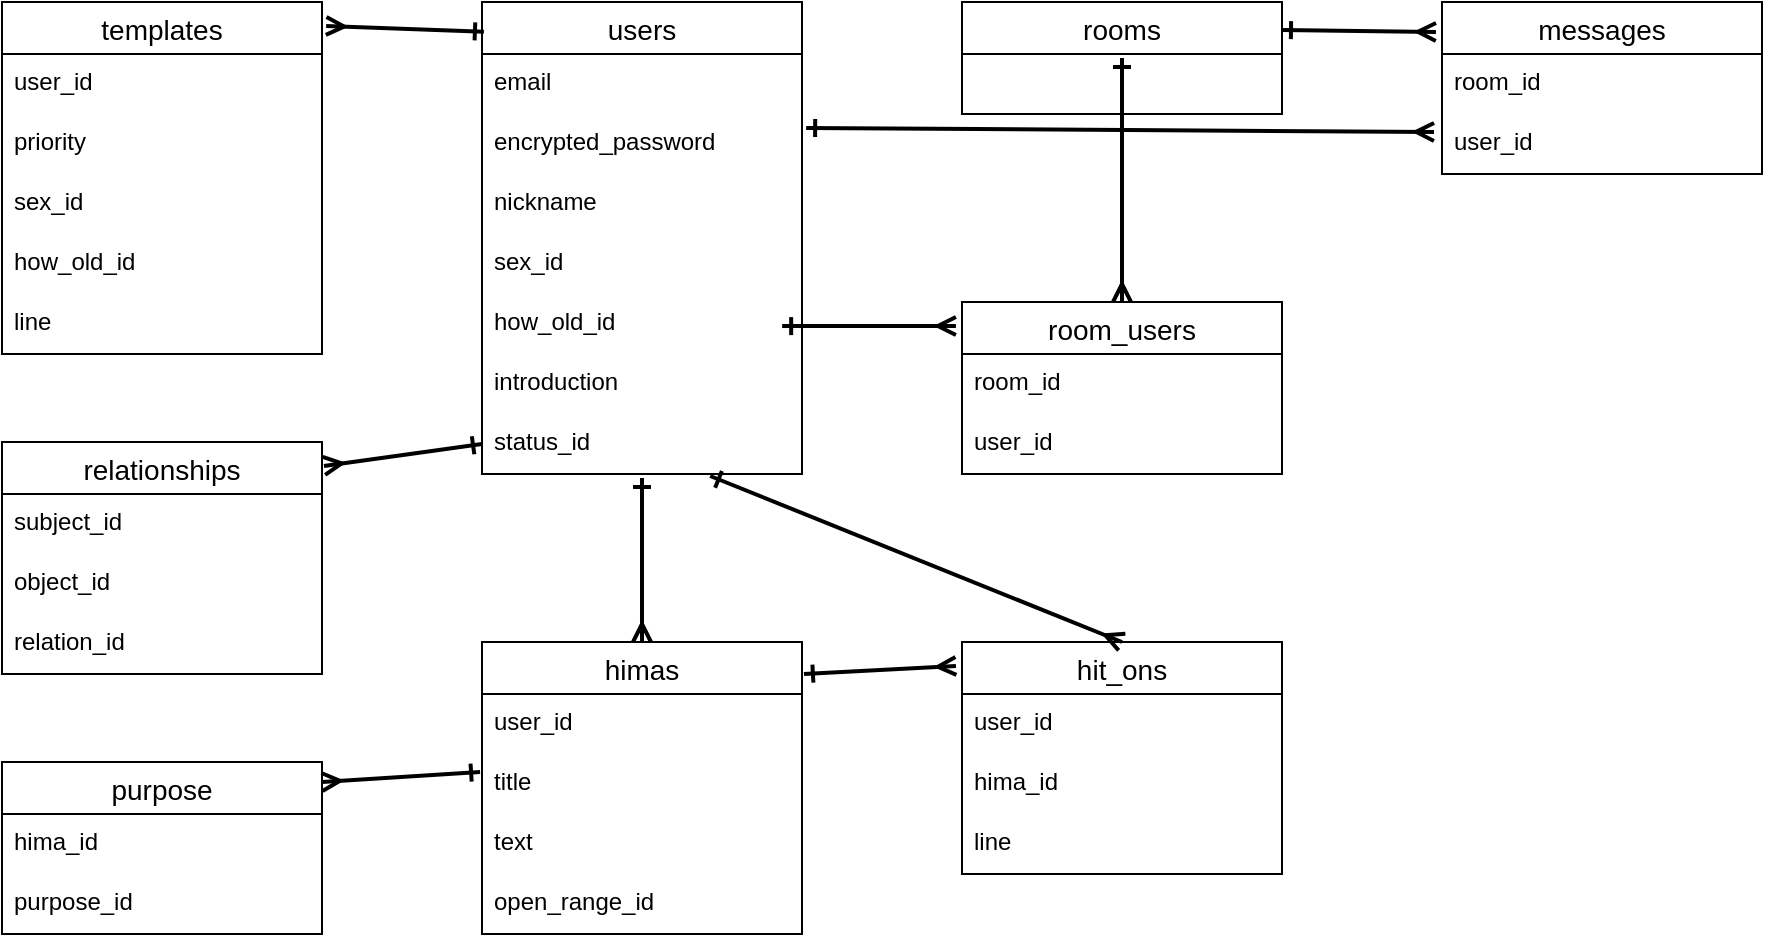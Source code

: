 <mxfile>
    <diagram id="JLEQduYHD2kOOpaasTKy" name="ページ1">
        <mxGraphModel dx="590" dy="409" grid="1" gridSize="10" guides="1" tooltips="1" connect="1" arrows="1" fold="1" page="1" pageScale="1" pageWidth="827" pageHeight="1169" math="0" shadow="0">
            <root>
                <mxCell id="0"/>
                <mxCell id="1" parent="0"/>
                <mxCell id="2" value="users" style="swimlane;fontStyle=0;childLayout=stackLayout;horizontal=1;startSize=26;horizontalStack=0;resizeParent=1;resizeParentMax=0;resizeLast=0;collapsible=1;marginBottom=0;align=center;fontSize=14;" vertex="1" parent="1">
                    <mxGeometry x="320" y="40" width="160" height="236" as="geometry"/>
                </mxCell>
                <mxCell id="3" value="email" style="text;strokeColor=none;fillColor=none;spacingLeft=4;spacingRight=4;overflow=hidden;rotatable=0;points=[[0,0.5],[1,0.5]];portConstraint=eastwest;fontSize=12;" vertex="1" parent="2">
                    <mxGeometry y="26" width="160" height="30" as="geometry"/>
                </mxCell>
                <mxCell id="4" value="encrypted_password" style="text;strokeColor=none;fillColor=none;spacingLeft=4;spacingRight=4;overflow=hidden;rotatable=0;points=[[0,0.5],[1,0.5]];portConstraint=eastwest;fontSize=12;" vertex="1" parent="2">
                    <mxGeometry y="56" width="160" height="30" as="geometry"/>
                </mxCell>
                <mxCell id="5" value="nickname" style="text;strokeColor=none;fillColor=none;spacingLeft=4;spacingRight=4;overflow=hidden;rotatable=0;points=[[0,0.5],[1,0.5]];portConstraint=eastwest;fontSize=12;" vertex="1" parent="2">
                    <mxGeometry y="86" width="160" height="30" as="geometry"/>
                </mxCell>
                <mxCell id="6" value="sex_id" style="text;strokeColor=none;fillColor=none;spacingLeft=4;spacingRight=4;overflow=hidden;rotatable=0;points=[[0,0.5],[1,0.5]];portConstraint=eastwest;fontSize=12;" vertex="1" parent="2">
                    <mxGeometry y="116" width="160" height="30" as="geometry"/>
                </mxCell>
                <mxCell id="7" value="how_old_id" style="text;strokeColor=none;fillColor=none;spacingLeft=4;spacingRight=4;overflow=hidden;rotatable=0;points=[[0,0.5],[1,0.5]];portConstraint=eastwest;fontSize=12;" vertex="1" parent="2">
                    <mxGeometry y="146" width="160" height="30" as="geometry"/>
                </mxCell>
                <mxCell id="8" value="introduction" style="text;strokeColor=none;fillColor=none;spacingLeft=4;spacingRight=4;overflow=hidden;rotatable=0;points=[[0,0.5],[1,0.5]];portConstraint=eastwest;fontSize=12;" vertex="1" parent="2">
                    <mxGeometry y="176" width="160" height="30" as="geometry"/>
                </mxCell>
                <mxCell id="35" value="status_id" style="text;strokeColor=none;fillColor=none;spacingLeft=4;spacingRight=4;overflow=hidden;rotatable=0;points=[[0,0.5],[1,0.5]];portConstraint=eastwest;fontSize=12;" vertex="1" parent="2">
                    <mxGeometry y="206" width="160" height="30" as="geometry"/>
                </mxCell>
                <mxCell id="9" value="templates" style="swimlane;fontStyle=0;childLayout=stackLayout;horizontal=1;startSize=26;horizontalStack=0;resizeParent=1;resizeParentMax=0;resizeLast=0;collapsible=1;marginBottom=0;align=center;fontSize=14;" vertex="1" parent="1">
                    <mxGeometry x="80" y="40" width="160" height="176" as="geometry"/>
                </mxCell>
                <mxCell id="10" value="user_id" style="text;strokeColor=none;fillColor=none;spacingLeft=4;spacingRight=4;overflow=hidden;rotatable=0;points=[[0,0.5],[1,0.5]];portConstraint=eastwest;fontSize=12;" vertex="1" parent="9">
                    <mxGeometry y="26" width="160" height="30" as="geometry"/>
                </mxCell>
                <mxCell id="13" value="priority" style="text;strokeColor=none;fillColor=none;spacingLeft=4;spacingRight=4;overflow=hidden;rotatable=0;points=[[0,0.5],[1,0.5]];portConstraint=eastwest;fontSize=12;" vertex="1" parent="9">
                    <mxGeometry y="56" width="160" height="30" as="geometry"/>
                </mxCell>
                <mxCell id="11" value="sex_id" style="text;strokeColor=none;fillColor=none;spacingLeft=4;spacingRight=4;overflow=hidden;rotatable=0;points=[[0,0.5],[1,0.5]];portConstraint=eastwest;fontSize=12;" vertex="1" parent="9">
                    <mxGeometry y="86" width="160" height="30" as="geometry"/>
                </mxCell>
                <mxCell id="12" value="how_old_id" style="text;strokeColor=none;fillColor=none;spacingLeft=4;spacingRight=4;overflow=hidden;rotatable=0;points=[[0,0.5],[1,0.5]];portConstraint=eastwest;fontSize=12;" vertex="1" parent="9">
                    <mxGeometry y="116" width="160" height="30" as="geometry"/>
                </mxCell>
                <mxCell id="14" value="line" style="text;strokeColor=none;fillColor=none;spacingLeft=4;spacingRight=4;overflow=hidden;rotatable=0;points=[[0,0.5],[1,0.5]];portConstraint=eastwest;fontSize=12;" vertex="1" parent="9">
                    <mxGeometry y="146" width="160" height="30" as="geometry"/>
                </mxCell>
                <mxCell id="15" value="" style="endArrow=ERone;html=1;rounded=0;entryX=0.006;entryY=0.063;entryDx=0;entryDy=0;entryPerimeter=0;exitX=1.013;exitY=0.068;exitDx=0;exitDy=0;exitPerimeter=0;strokeWidth=2;startArrow=ERmany;startFill=0;endFill=0;" edge="1" parent="1" source="9" target="2">
                    <mxGeometry relative="1" as="geometry">
                        <mxPoint x="280" y="270" as="sourcePoint"/>
                        <mxPoint x="440" y="270" as="targetPoint"/>
                    </mxGeometry>
                </mxCell>
                <mxCell id="16" value="himas" style="swimlane;fontStyle=0;childLayout=stackLayout;horizontal=1;startSize=26;horizontalStack=0;resizeParent=1;resizeParentMax=0;resizeLast=0;collapsible=1;marginBottom=0;align=center;fontSize=14;" vertex="1" parent="1">
                    <mxGeometry x="320" y="360" width="160" height="146" as="geometry"/>
                </mxCell>
                <mxCell id="17" value="user_id" style="text;strokeColor=none;fillColor=none;spacingLeft=4;spacingRight=4;overflow=hidden;rotatable=0;points=[[0,0.5],[1,0.5]];portConstraint=eastwest;fontSize=12;" vertex="1" parent="16">
                    <mxGeometry y="26" width="160" height="30" as="geometry"/>
                </mxCell>
                <mxCell id="18" value="title" style="text;strokeColor=none;fillColor=none;spacingLeft=4;spacingRight=4;overflow=hidden;rotatable=0;points=[[0,0.5],[1,0.5]];portConstraint=eastwest;fontSize=12;" vertex="1" parent="16">
                    <mxGeometry y="56" width="160" height="30" as="geometry"/>
                </mxCell>
                <mxCell id="25" value="text" style="text;strokeColor=none;fillColor=none;spacingLeft=4;spacingRight=4;overflow=hidden;rotatable=0;points=[[0,0.5],[1,0.5]];portConstraint=eastwest;fontSize=12;" vertex="1" parent="16">
                    <mxGeometry y="86" width="160" height="30" as="geometry"/>
                </mxCell>
                <mxCell id="19" value="open_range_id" style="text;strokeColor=none;fillColor=none;spacingLeft=4;spacingRight=4;overflow=hidden;rotatable=0;points=[[0,0.5],[1,0.5]];portConstraint=eastwest;fontSize=12;" vertex="1" parent="16">
                    <mxGeometry y="116" width="160" height="30" as="geometry"/>
                </mxCell>
                <mxCell id="20" value="purpose" style="swimlane;fontStyle=0;childLayout=stackLayout;horizontal=1;startSize=26;horizontalStack=0;resizeParent=1;resizeParentMax=0;resizeLast=0;collapsible=1;marginBottom=0;align=center;fontSize=14;" vertex="1" parent="1">
                    <mxGeometry x="80" y="420" width="160" height="86" as="geometry"/>
                </mxCell>
                <mxCell id="21" value="hima_id" style="text;strokeColor=none;fillColor=none;spacingLeft=4;spacingRight=4;overflow=hidden;rotatable=0;points=[[0,0.5],[1,0.5]];portConstraint=eastwest;fontSize=12;" vertex="1" parent="20">
                    <mxGeometry y="26" width="160" height="30" as="geometry"/>
                </mxCell>
                <mxCell id="22" value="purpose_id" style="text;strokeColor=none;fillColor=none;spacingLeft=4;spacingRight=4;overflow=hidden;rotatable=0;points=[[0,0.5],[1,0.5]];portConstraint=eastwest;fontSize=12;" vertex="1" parent="20">
                    <mxGeometry y="56" width="160" height="30" as="geometry"/>
                </mxCell>
                <mxCell id="24" value="" style="endArrow=ERone;html=1;rounded=0;strokeWidth=2;exitX=1;exitY=0.116;exitDx=0;exitDy=0;exitPerimeter=0;entryX=-0.006;entryY=0.3;entryDx=0;entryDy=0;startArrow=ERmany;startFill=0;endFill=0;entryPerimeter=0;" edge="1" parent="1" source="20" target="18">
                    <mxGeometry relative="1" as="geometry">
                        <mxPoint x="250" y="310" as="sourcePoint"/>
                        <mxPoint x="410" y="310" as="targetPoint"/>
                    </mxGeometry>
                </mxCell>
                <mxCell id="26" value="hit_ons" style="swimlane;fontStyle=0;childLayout=stackLayout;horizontal=1;startSize=26;horizontalStack=0;resizeParent=1;resizeParentMax=0;resizeLast=0;collapsible=1;marginBottom=0;align=center;fontSize=14;" vertex="1" parent="1">
                    <mxGeometry x="560" y="360" width="160" height="116" as="geometry"/>
                </mxCell>
                <mxCell id="27" value="user_id" style="text;strokeColor=none;fillColor=none;spacingLeft=4;spacingRight=4;overflow=hidden;rotatable=0;points=[[0,0.5],[1,0.5]];portConstraint=eastwest;fontSize=12;" vertex="1" parent="26">
                    <mxGeometry y="26" width="160" height="30" as="geometry"/>
                </mxCell>
                <mxCell id="28" value="hima_id" style="text;strokeColor=none;fillColor=none;spacingLeft=4;spacingRight=4;overflow=hidden;rotatable=0;points=[[0,0.5],[1,0.5]];portConstraint=eastwest;fontSize=12;" vertex="1" parent="26">
                    <mxGeometry y="56" width="160" height="30" as="geometry"/>
                </mxCell>
                <mxCell id="29" value="line" style="text;strokeColor=none;fillColor=none;spacingLeft=4;spacingRight=4;overflow=hidden;rotatable=0;points=[[0,0.5],[1,0.5]];portConstraint=eastwest;fontSize=12;" vertex="1" parent="26">
                    <mxGeometry y="86" width="160" height="30" as="geometry"/>
                </mxCell>
                <mxCell id="32" value="" style="endArrow=ERone;html=1;rounded=0;strokeWidth=2;exitX=0.5;exitY=0;exitDx=0;exitDy=0;startArrow=ERmany;startFill=0;endFill=0;entryX=0.5;entryY=1.067;entryDx=0;entryDy=0;entryPerimeter=0;" edge="1" parent="1" source="16" target="35">
                    <mxGeometry relative="1" as="geometry">
                        <mxPoint x="330" y="319.996" as="sourcePoint"/>
                        <mxPoint x="390" y="290" as="targetPoint"/>
                    </mxGeometry>
                </mxCell>
                <mxCell id="33" value="" style="endArrow=ERone;html=1;rounded=0;strokeWidth=2;exitX=-0.019;exitY=0.103;exitDx=0;exitDy=0;exitPerimeter=0;entryX=1.006;entryY=0.11;entryDx=0;entryDy=0;entryPerimeter=0;startArrow=ERmany;startFill=0;endFill=0;" edge="1" parent="1" source="26" target="16">
                    <mxGeometry relative="1" as="geometry">
                        <mxPoint x="500" y="279.996" as="sourcePoint"/>
                        <mxPoint x="578.08" y="285.058" as="targetPoint"/>
                    </mxGeometry>
                </mxCell>
                <mxCell id="34" value="" style="endArrow=ERone;html=1;rounded=0;strokeWidth=2;exitX=0.5;exitY=0;exitDx=0;exitDy=0;entryX=0.713;entryY=1.033;entryDx=0;entryDy=0;startArrow=ERmany;startFill=0;endFill=0;entryPerimeter=0;" edge="1" parent="1" source="26" target="35">
                    <mxGeometry relative="1" as="geometry">
                        <mxPoint x="410" y="370" as="sourcePoint"/>
                        <mxPoint x="410.96" y="258.01" as="targetPoint"/>
                    </mxGeometry>
                </mxCell>
                <mxCell id="37" value="rooms" style="swimlane;fontStyle=0;childLayout=stackLayout;horizontal=1;startSize=26;horizontalStack=0;resizeParent=1;resizeParentMax=0;resizeLast=0;collapsible=1;marginBottom=0;align=center;fontSize=14;" vertex="1" parent="1">
                    <mxGeometry x="560" y="40" width="160" height="56" as="geometry"/>
                </mxCell>
                <mxCell id="41" value="relationships" style="swimlane;fontStyle=0;childLayout=stackLayout;horizontal=1;startSize=26;horizontalStack=0;resizeParent=1;resizeParentMax=0;resizeLast=0;collapsible=1;marginBottom=0;align=center;fontSize=14;" vertex="1" parent="1">
                    <mxGeometry x="80" y="260" width="160" height="116" as="geometry"/>
                </mxCell>
                <mxCell id="42" value="subject_id" style="text;strokeColor=none;fillColor=none;spacingLeft=4;spacingRight=4;overflow=hidden;rotatable=0;points=[[0,0.5],[1,0.5]];portConstraint=eastwest;fontSize=12;" vertex="1" parent="41">
                    <mxGeometry y="26" width="160" height="30" as="geometry"/>
                </mxCell>
                <mxCell id="43" value="object_id" style="text;strokeColor=none;fillColor=none;spacingLeft=4;spacingRight=4;overflow=hidden;rotatable=0;points=[[0,0.5],[1,0.5]];portConstraint=eastwest;fontSize=12;" vertex="1" parent="41">
                    <mxGeometry y="56" width="160" height="30" as="geometry"/>
                </mxCell>
                <mxCell id="44" value="relation_id" style="text;strokeColor=none;fillColor=none;spacingLeft=4;spacingRight=4;overflow=hidden;rotatable=0;points=[[0,0.5],[1,0.5]];portConstraint=eastwest;fontSize=12;" vertex="1" parent="41">
                    <mxGeometry y="86" width="160" height="30" as="geometry"/>
                </mxCell>
                <mxCell id="46" value="" style="endArrow=ERone;html=1;rounded=0;strokeWidth=2;exitX=1.006;exitY=0.103;exitDx=0;exitDy=0;entryX=0;entryY=0.5;entryDx=0;entryDy=0;startArrow=ERmany;startFill=0;endFill=0;exitPerimeter=0;" edge="1" parent="1" source="41" target="35">
                    <mxGeometry relative="1" as="geometry">
                        <mxPoint x="720" y="370" as="sourcePoint"/>
                        <mxPoint x="560" y="91" as="targetPoint"/>
                    </mxGeometry>
                </mxCell>
                <mxCell id="48" value="" style="endArrow=ERone;html=1;rounded=0;strokeWidth=2;exitX=0.5;exitY=0;exitDx=0;exitDy=0;startArrow=ERmany;startFill=0;endFill=0;" edge="1" parent="1" source="49">
                    <mxGeometry relative="1" as="geometry">
                        <mxPoint x="860" y="399" as="sourcePoint"/>
                        <mxPoint x="640" y="68" as="targetPoint"/>
                    </mxGeometry>
                </mxCell>
                <mxCell id="49" value="room_users" style="swimlane;fontStyle=0;childLayout=stackLayout;horizontal=1;startSize=26;horizontalStack=0;resizeParent=1;resizeParentMax=0;resizeLast=0;collapsible=1;marginBottom=0;align=center;fontSize=14;" vertex="1" parent="1">
                    <mxGeometry x="560" y="190" width="160" height="86" as="geometry"/>
                </mxCell>
                <mxCell id="50" value="room_id" style="text;strokeColor=none;fillColor=none;spacingLeft=4;spacingRight=4;overflow=hidden;rotatable=0;points=[[0,0.5],[1,0.5]];portConstraint=eastwest;fontSize=12;" vertex="1" parent="49">
                    <mxGeometry y="26" width="160" height="30" as="geometry"/>
                </mxCell>
                <mxCell id="51" value="user_id" style="text;strokeColor=none;fillColor=none;spacingLeft=4;spacingRight=4;overflow=hidden;rotatable=0;points=[[0,0.5],[1,0.5]];portConstraint=eastwest;fontSize=12;" vertex="1" parent="49">
                    <mxGeometry y="56" width="160" height="30" as="geometry"/>
                </mxCell>
                <mxCell id="55" value="" style="endArrow=ERone;html=1;rounded=0;strokeWidth=2;entryX=0.938;entryY=0.535;entryDx=0;entryDy=0;startArrow=ERmany;startFill=0;endFill=0;entryPerimeter=0;exitX=-0.019;exitY=0.14;exitDx=0;exitDy=0;exitPerimeter=0;" edge="1" parent="1" source="49" target="7">
                    <mxGeometry relative="1" as="geometry">
                        <mxPoint x="800" y="252" as="sourcePoint"/>
                        <mxPoint x="888.08" y="166.99" as="targetPoint"/>
                    </mxGeometry>
                </mxCell>
                <mxCell id="56" value="messages" style="swimlane;fontStyle=0;childLayout=stackLayout;horizontal=1;startSize=26;horizontalStack=0;resizeParent=1;resizeParentMax=0;resizeLast=0;collapsible=1;marginBottom=0;align=center;fontSize=14;" vertex="1" parent="1">
                    <mxGeometry x="800" y="40" width="160" height="86" as="geometry"/>
                </mxCell>
                <mxCell id="57" value="room_id" style="text;strokeColor=none;fillColor=none;spacingLeft=4;spacingRight=4;overflow=hidden;rotatable=0;points=[[0,0.5],[1,0.5]];portConstraint=eastwest;fontSize=12;" vertex="1" parent="56">
                    <mxGeometry y="26" width="160" height="30" as="geometry"/>
                </mxCell>
                <mxCell id="58" value="user_id" style="text;strokeColor=none;fillColor=none;spacingLeft=4;spacingRight=4;overflow=hidden;rotatable=0;points=[[0,0.5],[1,0.5]];portConstraint=eastwest;fontSize=12;" vertex="1" parent="56">
                    <mxGeometry y="56" width="160" height="30" as="geometry"/>
                </mxCell>
                <mxCell id="60" value="" style="endArrow=ERone;html=1;rounded=0;strokeWidth=2;exitX=-0.025;exitY=0.3;exitDx=0;exitDy=0;startArrow=ERmany;startFill=0;endFill=0;exitPerimeter=0;entryX=1.013;entryY=0.233;entryDx=0;entryDy=0;entryPerimeter=0;" edge="1" parent="1" source="58" target="4">
                    <mxGeometry relative="1" as="geometry">
                        <mxPoint x="730" y="216" as="sourcePoint"/>
                        <mxPoint x="490" y="111" as="targetPoint"/>
                    </mxGeometry>
                </mxCell>
                <mxCell id="61" value="" style="endArrow=ERone;html=1;rounded=0;strokeWidth=2;exitX=-0.019;exitY=0.174;exitDx=0;exitDy=0;startArrow=ERmany;startFill=0;endFill=0;entryX=1;entryY=0.25;entryDx=0;entryDy=0;exitPerimeter=0;" edge="1" parent="1" source="56" target="37">
                    <mxGeometry relative="1" as="geometry">
                        <mxPoint x="660" y="210" as="sourcePoint"/>
                        <mxPoint x="660" y="88" as="targetPoint"/>
                    </mxGeometry>
                </mxCell>
            </root>
        </mxGraphModel>
    </diagram>
</mxfile>